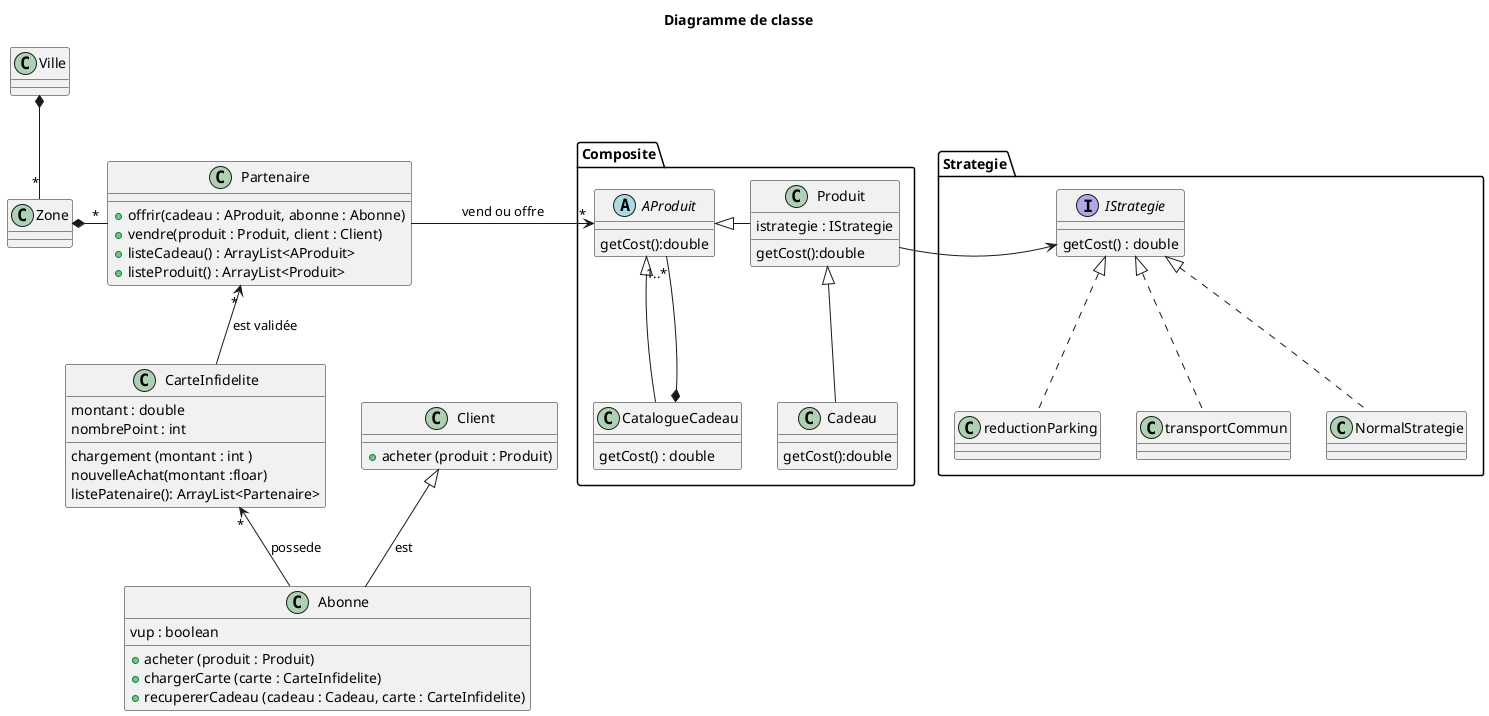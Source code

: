 @startuml
title Diagramme de classe
' skinparam linetype ortho

class Partenaire{

    + offrir(cadeau : AProduit, abonne : Abonne)
    + vendre(produit : Produit, client : Client)
    + listeCadeau() : ArrayList<AProduit>
    + listeProduit() : ArrayList<Produit>
}

class Zone{}

class Abonne{
    vup : boolean
    + acheter (produit : Produit)
    + chargerCarte (carte : CarteInfidelite)
    + recupererCadeau (cadeau : Cadeau, carte : CarteInfidelite)
}

class Client{
    + acheter (produit : Produit)
}

class CarteInfidelite{
    montant : double
    nombrePoint : int
    chargement (montant : int )
    nouvelleAchat(montant :floar)
    listePatenaire(): ArrayList<Partenaire>
}
class Ville

package Composite{
    abstract  AProduit{
        getCost():double
    }
    class Produit{
        istrategie : IStrategie
        getCost():double
    }
    class CatalogueCadeau{
        getCost() : double
    }
    class Cadeau{
        getCost():double
    }
    Produit -left-|> AProduit
    Cadeau -up-|> Produit
    CatalogueCadeau -up-|> AProduit
    CatalogueCadeau *-up- "1..*" AProduit
    
}


package Strategie{
    class reductionParking
    class transportCommun
    class NormalStrategie
    interface IStrategie{
        getCost() : double
    }
    reductionParking .up.|> IStrategie
    NormalStrategie .up.|> IStrategie
    transportCommun .up.|> IStrategie
}

Abonne -up-> "*"CarteInfidelite : possede
Abonne -up-|> Client : est

Ville *-- "*" Zone
Zone *-right- "*" Partenaire
Partenaire -> "*" AProduit : vend ou offre
Produit -> IStrategie
CarteInfidelite -up-> "*"Partenaire : "est validée" 


@enduml

@startuml
title cas1
left to right direction

actor client as C
rectangle "cumul de points" {
    usecase "faire achat" as UC1
    usecase "valider carte" as UC2

    UC1 .> UC2 : <<include>>

}

C -- UC1
@enduml

@startuml
title cas2
left to right direction

actor client as C
rectangle "Bonus d'infidelite" {
    usecase "Utiliser carte" as UC1
    usecase "valider carte" as UC2

    UC1 .> UC2 : <<include>>
}

C -- UC1
@enduml

@startuml
title cas3
left to right direction

actor client as C
rectangle "Consulter solde" {
    usecase "consulter solde" as UC1
    usecase "valider carte" as UC2

    UC1 .> UC2 : <<include>>

}

C -- UC1
@enduml



@startuml
title cas4
left to right direction

actor client as C
rectangle "Catalogue des cadeaux" {
    usecase "consulter annuaire" as UC1
    usecase "Consulter description cadeau" as UC2
    usecase "Consulter description magasin" as UC3

    UC2 .> UC1 : <<extends>>
    UC3 .up.> UC1 : <<extends>>

}

C -- UC1
@enduml

@startuml
title cas5
left to right direction

actor client as C
rectangle "Achat cadeau" {
    usecase "demander offre" as UC1
    usecase "recuperer offre" as UC2
    usecase "valider carte" as UC3

    UC2 .> UC1 : <<extends>>
    UC2 .down.> UC3 : <<include>>

}

C -- UC1
@enduml